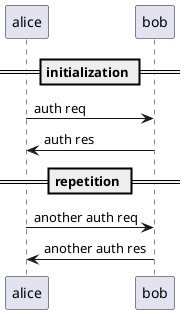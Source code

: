 @startuml

== initialization ==
alice -> bob : auth req
bob -> alice : auth res

== repetition ==
alice -> bob : another auth req
alice <- bob: another auth res

@enduml
